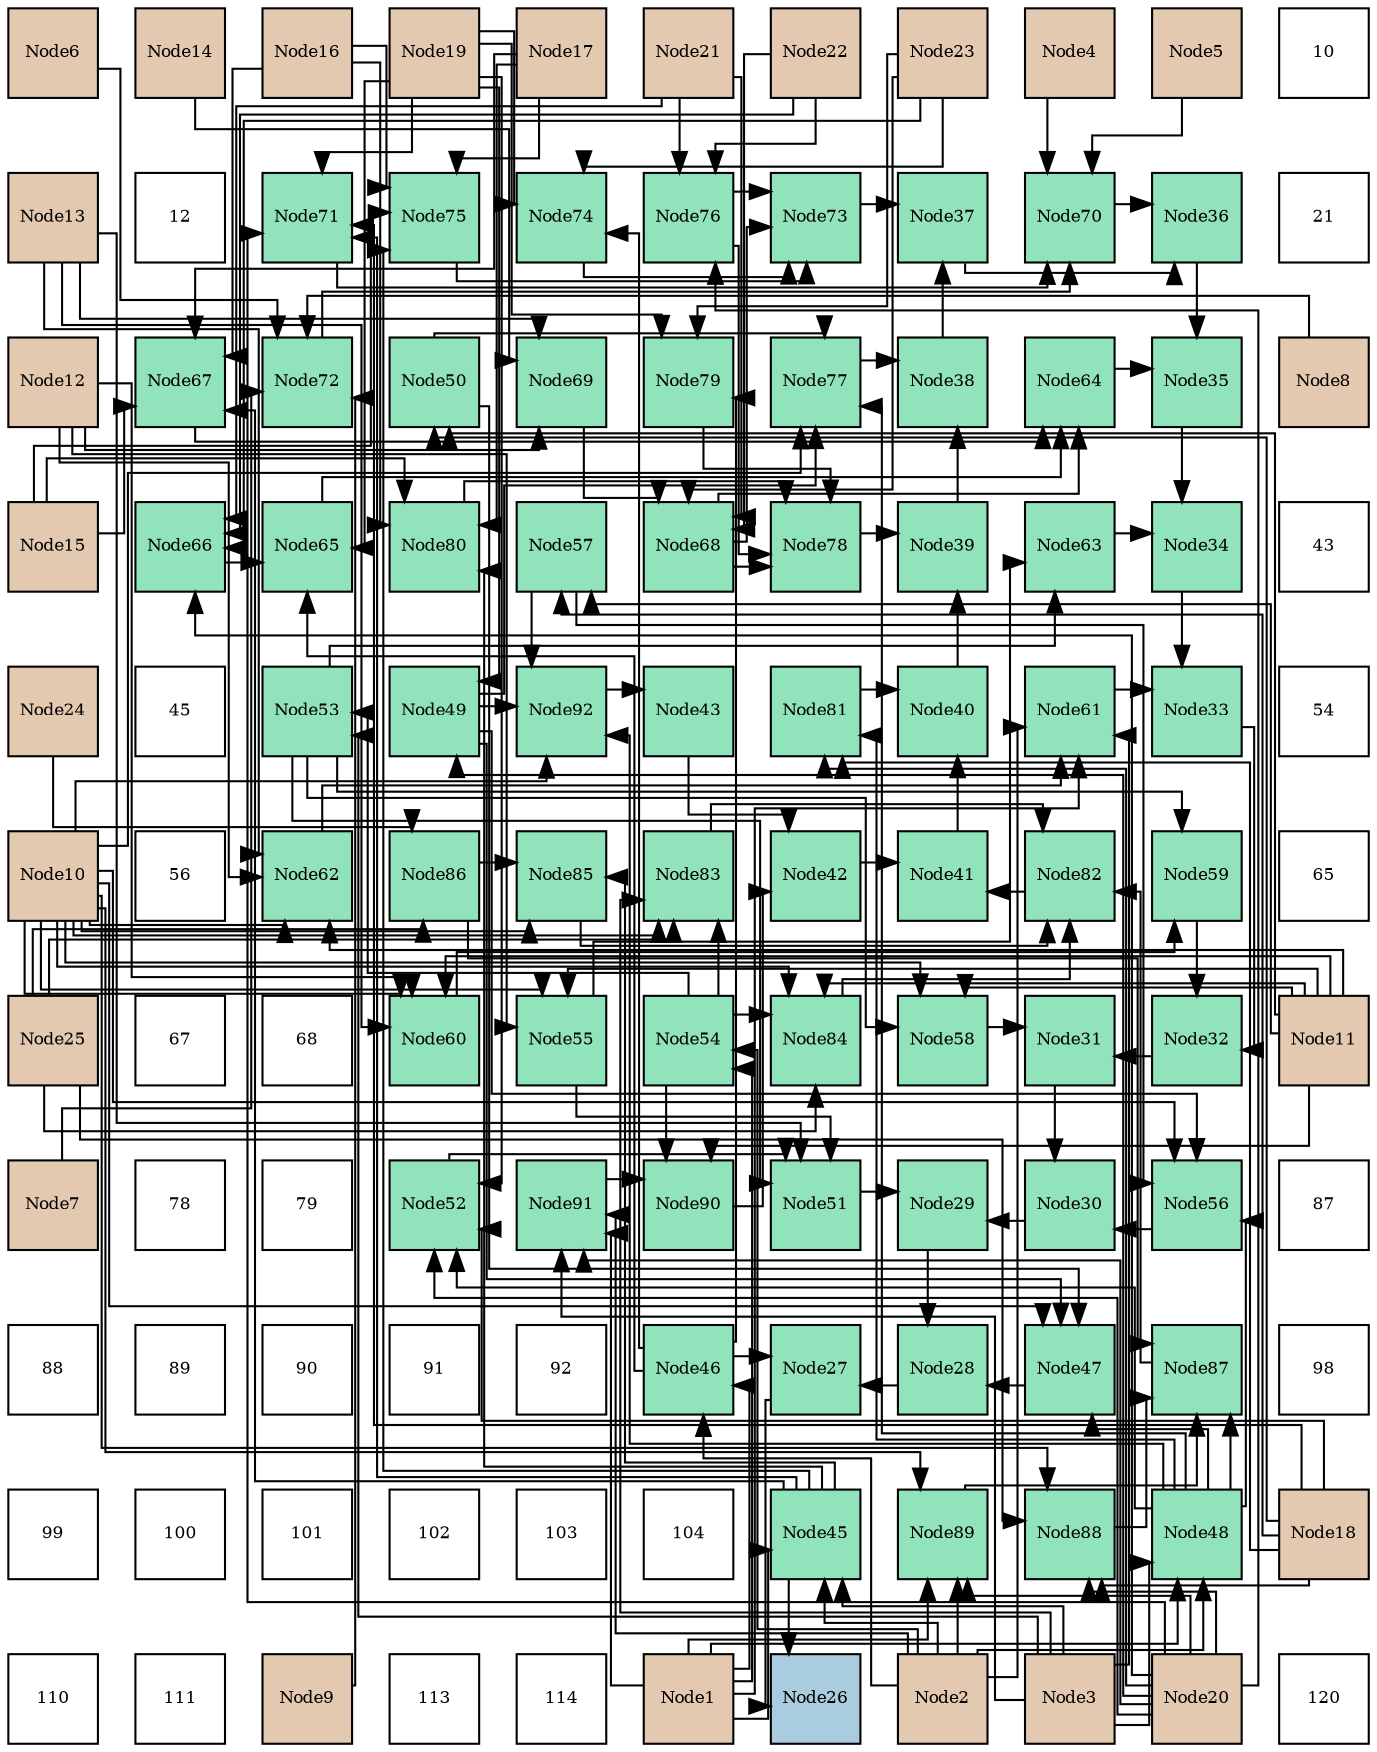 digraph layout{
 rankdir=TB;
 splines=ortho;
 node [style=filled shape=square fixedsize=true width=0.6];
0[label="Node6", fontsize=8, fillcolor="#e3c9af"];
1[label="Node14", fontsize=8, fillcolor="#e3c9af"];
2[label="Node16", fontsize=8, fillcolor="#e3c9af"];
3[label="Node19", fontsize=8, fillcolor="#e3c9af"];
4[label="Node17", fontsize=8, fillcolor="#e3c9af"];
5[label="Node21", fontsize=8, fillcolor="#e3c9af"];
6[label="Node22", fontsize=8, fillcolor="#e3c9af"];
7[label="Node23", fontsize=8, fillcolor="#e3c9af"];
8[label="Node4", fontsize=8, fillcolor="#e3c9af"];
9[label="Node5", fontsize=8, fillcolor="#e3c9af"];
10[label="10", fontsize=8, fillcolor="#ffffff"];
11[label="Node13", fontsize=8, fillcolor="#e3c9af"];
12[label="12", fontsize=8, fillcolor="#ffffff"];
13[label="Node71", fontsize=8, fillcolor="#91e3bb"];
14[label="Node75", fontsize=8, fillcolor="#91e3bb"];
15[label="Node74", fontsize=8, fillcolor="#91e3bb"];
16[label="Node76", fontsize=8, fillcolor="#91e3bb"];
17[label="Node73", fontsize=8, fillcolor="#91e3bb"];
18[label="Node37", fontsize=8, fillcolor="#91e3bb"];
19[label="Node70", fontsize=8, fillcolor="#91e3bb"];
20[label="Node36", fontsize=8, fillcolor="#91e3bb"];
21[label="21", fontsize=8, fillcolor="#ffffff"];
22[label="Node12", fontsize=8, fillcolor="#e3c9af"];
23[label="Node67", fontsize=8, fillcolor="#91e3bb"];
24[label="Node72", fontsize=8, fillcolor="#91e3bb"];
25[label="Node50", fontsize=8, fillcolor="#91e3bb"];
26[label="Node69", fontsize=8, fillcolor="#91e3bb"];
27[label="Node79", fontsize=8, fillcolor="#91e3bb"];
28[label="Node77", fontsize=8, fillcolor="#91e3bb"];
29[label="Node38", fontsize=8, fillcolor="#91e3bb"];
30[label="Node64", fontsize=8, fillcolor="#91e3bb"];
31[label="Node35", fontsize=8, fillcolor="#91e3bb"];
32[label="Node8", fontsize=8, fillcolor="#e3c9af"];
33[label="Node15", fontsize=8, fillcolor="#e3c9af"];
34[label="Node66", fontsize=8, fillcolor="#91e3bb"];
35[label="Node65", fontsize=8, fillcolor="#91e3bb"];
36[label="Node80", fontsize=8, fillcolor="#91e3bb"];
37[label="Node57", fontsize=8, fillcolor="#91e3bb"];
38[label="Node68", fontsize=8, fillcolor="#91e3bb"];
39[label="Node78", fontsize=8, fillcolor="#91e3bb"];
40[label="Node39", fontsize=8, fillcolor="#91e3bb"];
41[label="Node63", fontsize=8, fillcolor="#91e3bb"];
42[label="Node34", fontsize=8, fillcolor="#91e3bb"];
43[label="43", fontsize=8, fillcolor="#ffffff"];
44[label="Node24", fontsize=8, fillcolor="#e3c9af"];
45[label="45", fontsize=8, fillcolor="#ffffff"];
46[label="Node53", fontsize=8, fillcolor="#91e3bb"];
47[label="Node49", fontsize=8, fillcolor="#91e3bb"];
48[label="Node92", fontsize=8, fillcolor="#91e3bb"];
49[label="Node43", fontsize=8, fillcolor="#91e3bb"];
50[label="Node81", fontsize=8, fillcolor="#91e3bb"];
51[label="Node40", fontsize=8, fillcolor="#91e3bb"];
52[label="Node61", fontsize=8, fillcolor="#91e3bb"];
53[label="Node33", fontsize=8, fillcolor="#91e3bb"];
54[label="54", fontsize=8, fillcolor="#ffffff"];
55[label="Node10", fontsize=8, fillcolor="#e3c9af"];
56[label="56", fontsize=8, fillcolor="#ffffff"];
57[label="Node62", fontsize=8, fillcolor="#91e3bb"];
58[label="Node86", fontsize=8, fillcolor="#91e3bb"];
59[label="Node85", fontsize=8, fillcolor="#91e3bb"];
60[label="Node83", fontsize=8, fillcolor="#91e3bb"];
61[label="Node42", fontsize=8, fillcolor="#91e3bb"];
62[label="Node41", fontsize=8, fillcolor="#91e3bb"];
63[label="Node82", fontsize=8, fillcolor="#91e3bb"];
64[label="Node59", fontsize=8, fillcolor="#91e3bb"];
65[label="65", fontsize=8, fillcolor="#ffffff"];
66[label="Node25", fontsize=8, fillcolor="#e3c9af"];
67[label="67", fontsize=8, fillcolor="#ffffff"];
68[label="68", fontsize=8, fillcolor="#ffffff"];
69[label="Node60", fontsize=8, fillcolor="#91e3bb"];
70[label="Node55", fontsize=8, fillcolor="#91e3bb"];
71[label="Node54", fontsize=8, fillcolor="#91e3bb"];
72[label="Node84", fontsize=8, fillcolor="#91e3bb"];
73[label="Node58", fontsize=8, fillcolor="#91e3bb"];
74[label="Node31", fontsize=8, fillcolor="#91e3bb"];
75[label="Node32", fontsize=8, fillcolor="#91e3bb"];
76[label="Node11", fontsize=8, fillcolor="#e3c9af"];
77[label="Node7", fontsize=8, fillcolor="#e3c9af"];
78[label="78", fontsize=8, fillcolor="#ffffff"];
79[label="79", fontsize=8, fillcolor="#ffffff"];
80[label="Node52", fontsize=8, fillcolor="#91e3bb"];
81[label="Node91", fontsize=8, fillcolor="#91e3bb"];
82[label="Node90", fontsize=8, fillcolor="#91e3bb"];
83[label="Node51", fontsize=8, fillcolor="#91e3bb"];
84[label="Node29", fontsize=8, fillcolor="#91e3bb"];
85[label="Node30", fontsize=8, fillcolor="#91e3bb"];
86[label="Node56", fontsize=8, fillcolor="#91e3bb"];
87[label="87", fontsize=8, fillcolor="#ffffff"];
88[label="88", fontsize=8, fillcolor="#ffffff"];
89[label="89", fontsize=8, fillcolor="#ffffff"];
90[label="90", fontsize=8, fillcolor="#ffffff"];
91[label="91", fontsize=8, fillcolor="#ffffff"];
92[label="92", fontsize=8, fillcolor="#ffffff"];
93[label="Node46", fontsize=8, fillcolor="#91e3bb"];
94[label="Node27", fontsize=8, fillcolor="#91e3bb"];
95[label="Node28", fontsize=8, fillcolor="#91e3bb"];
96[label="Node47", fontsize=8, fillcolor="#91e3bb"];
97[label="Node87", fontsize=8, fillcolor="#91e3bb"];
98[label="98", fontsize=8, fillcolor="#ffffff"];
99[label="99", fontsize=8, fillcolor="#ffffff"];
100[label="100", fontsize=8, fillcolor="#ffffff"];
101[label="101", fontsize=8, fillcolor="#ffffff"];
102[label="102", fontsize=8, fillcolor="#ffffff"];
103[label="103", fontsize=8, fillcolor="#ffffff"];
104[label="104", fontsize=8, fillcolor="#ffffff"];
105[label="Node45", fontsize=8, fillcolor="#91e3bb"];
106[label="Node89", fontsize=8, fillcolor="#91e3bb"];
107[label="Node88", fontsize=8, fillcolor="#91e3bb"];
108[label="Node48", fontsize=8, fillcolor="#91e3bb"];
109[label="Node18", fontsize=8, fillcolor="#e3c9af"];
110[label="110", fontsize=8, fillcolor="#ffffff"];
111[label="111", fontsize=8, fillcolor="#ffffff"];
112[label="Node9", fontsize=8, fillcolor="#e3c9af"];
113[label="113", fontsize=8, fillcolor="#ffffff"];
114[label="114", fontsize=8, fillcolor="#ffffff"];
115[label="Node1", fontsize=8, fillcolor="#e3c9af"];
116[label="Node26", fontsize=8, fillcolor="#a9ccde"];
117[label="Node2", fontsize=8, fillcolor="#e3c9af"];
118[label="Node3", fontsize=8, fillcolor="#e3c9af"];
119[label="Node20", fontsize=8, fillcolor="#e3c9af"];
120[label="120", fontsize=8, fillcolor="#ffffff"];
edge [constraint=false, style=vis];94 -> 116;
105 -> 116;
95 -> 94;
93 -> 94;
84 -> 95;
96 -> 95;
85 -> 84;
83 -> 84;
74 -> 85;
86 -> 85;
75 -> 74;
73 -> 74;
53 -> 75;
64 -> 75;
42 -> 53;
52 -> 53;
31 -> 42;
41 -> 42;
20 -> 31;
30 -> 31;
18 -> 20;
19 -> 20;
29 -> 18;
17 -> 18;
40 -> 29;
28 -> 29;
51 -> 40;
39 -> 40;
62 -> 51;
50 -> 51;
61 -> 62;
63 -> 62;
49 -> 61;
82 -> 61;
48 -> 49;
80 -> 83;
46 -> 83;
70 -> 83;
11 -> 83;
46 -> 73;
55 -> 73;
76 -> 73;
46 -> 64;
69 -> 64;
46 -> 41;
70 -> 41;
35 -> 30;
23 -> 30;
38 -> 30;
13 -> 19;
24 -> 19;
8 -> 19;
9 -> 19;
38 -> 17;
15 -> 17;
14 -> 17;
16 -> 17;
38 -> 39;
27 -> 39;
36 -> 39;
16 -> 39;
60 -> 63;
72 -> 63;
59 -> 63;
97 -> 63;
108 -> 96;
47 -> 96;
25 -> 96;
55 -> 96;
108 -> 80;
109 -> 80;
3 -> 80;
119 -> 80;
71 -> 46;
118 -> 46;
108 -> 86;
47 -> 86;
37 -> 86;
55 -> 86;
57 -> 52;
115 -> 52;
117 -> 52;
118 -> 52;
93 -> 35;
34 -> 35;
3 -> 35;
105 -> 23;
33 -> 23;
2 -> 23;
4 -> 23;
26 -> 38;
5 -> 38;
6 -> 38;
7 -> 38;
105 -> 13;
109 -> 13;
3 -> 13;
119 -> 13;
93 -> 15;
3 -> 15;
7 -> 15;
105 -> 14;
33 -> 14;
2 -> 14;
4 -> 14;
108 -> 28;
47 -> 28;
25 -> 28;
55 -> 28;
93 -> 27;
3 -> 27;
7 -> 27;
105 -> 36;
33 -> 36;
2 -> 36;
4 -> 36;
108 -> 50;
109 -> 50;
119 -> 50;
71 -> 60;
118 -> 60;
55 -> 60;
66 -> 60;
71 -> 72;
55 -> 72;
76 -> 72;
66 -> 72;
105 -> 59;
58 -> 59;
55 -> 59;
108 -> 97;
58 -> 97;
107 -> 97;
106 -> 97;
71 -> 82;
81 -> 82;
76 -> 82;
108 -> 48;
47 -> 48;
37 -> 48;
55 -> 48;
115 -> 105;
117 -> 105;
118 -> 105;
115 -> 93;
117 -> 93;
115 -> 108;
117 -> 108;
118 -> 108;
3 -> 47;
119 -> 47;
76 -> 25;
109 -> 25;
115 -> 71;
117 -> 71;
55 -> 70;
76 -> 70;
22 -> 70;
76 -> 37;
109 -> 37;
55 -> 69;
76 -> 69;
22 -> 69;
11 -> 69;
55 -> 57;
76 -> 57;
22 -> 57;
11 -> 57;
119 -> 34;
5 -> 34;
6 -> 34;
7 -> 34;
22 -> 26;
11 -> 26;
1 -> 26;
0 -> 24;
77 -> 24;
32 -> 24;
112 -> 24;
119 -> 16;
5 -> 16;
6 -> 16;
44 -> 58;
66 -> 58;
55 -> 107;
109 -> 107;
119 -> 107;
66 -> 107;
115 -> 106;
117 -> 106;
55 -> 106;
119 -> 106;
115 -> 81;
117 -> 81;
118 -> 81;
119 -> 81;
edge [constraint=true, style=invis];
0 -> 11 -> 22 -> 33 -> 44 -> 55 -> 66 -> 77 -> 88 -> 99 -> 110;
1 -> 12 -> 23 -> 34 -> 45 -> 56 -> 67 -> 78 -> 89 -> 100 -> 111;
2 -> 13 -> 24 -> 35 -> 46 -> 57 -> 68 -> 79 -> 90 -> 101 -> 112;
3 -> 14 -> 25 -> 36 -> 47 -> 58 -> 69 -> 80 -> 91 -> 102 -> 113;
4 -> 15 -> 26 -> 37 -> 48 -> 59 -> 70 -> 81 -> 92 -> 103 -> 114;
5 -> 16 -> 27 -> 38 -> 49 -> 60 -> 71 -> 82 -> 93 -> 104 -> 115;
6 -> 17 -> 28 -> 39 -> 50 -> 61 -> 72 -> 83 -> 94 -> 105 -> 116;
7 -> 18 -> 29 -> 40 -> 51 -> 62 -> 73 -> 84 -> 95 -> 106 -> 117;
8 -> 19 -> 30 -> 41 -> 52 -> 63 -> 74 -> 85 -> 96 -> 107 -> 118;
9 -> 20 -> 31 -> 42 -> 53 -> 64 -> 75 -> 86 -> 97 -> 108 -> 119;
10 -> 21 -> 32 -> 43 -> 54 -> 65 -> 76 -> 87 -> 98 -> 109 -> 120;
rank = same {0 -> 1 -> 2 -> 3 -> 4 -> 5 -> 6 -> 7 -> 8 -> 9 -> 10};
rank = same {11 -> 12 -> 13 -> 14 -> 15 -> 16 -> 17 -> 18 -> 19 -> 20 -> 21};
rank = same {22 -> 23 -> 24 -> 25 -> 26 -> 27 -> 28 -> 29 -> 30 -> 31 -> 32};
rank = same {33 -> 34 -> 35 -> 36 -> 37 -> 38 -> 39 -> 40 -> 41 -> 42 -> 43};
rank = same {44 -> 45 -> 46 -> 47 -> 48 -> 49 -> 50 -> 51 -> 52 -> 53 -> 54};
rank = same {55 -> 56 -> 57 -> 58 -> 59 -> 60 -> 61 -> 62 -> 63 -> 64 -> 65};
rank = same {66 -> 67 -> 68 -> 69 -> 70 -> 71 -> 72 -> 73 -> 74 -> 75 -> 76};
rank = same {77 -> 78 -> 79 -> 80 -> 81 -> 82 -> 83 -> 84 -> 85 -> 86 -> 87};
rank = same {88 -> 89 -> 90 -> 91 -> 92 -> 93 -> 94 -> 95 -> 96 -> 97 -> 98};
rank = same {99 -> 100 -> 101 -> 102 -> 103 -> 104 -> 105 -> 106 -> 107 -> 108 -> 109};
rank = same {110 -> 111 -> 112 -> 113 -> 114 -> 115 -> 116 -> 117 -> 118 -> 119 -> 120};
}